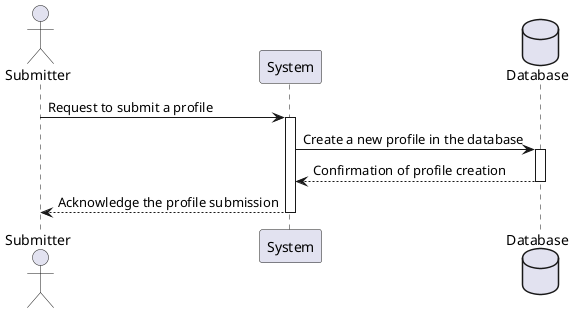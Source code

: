 @startuml
actor Submitter 
participant System 
database Database 


Submitter -> System: Request to submit a profile
activate System
System -> Database: Create a new profile in the database
activate Database
Database --> System: Confirmation of profile creation
deactivate Database
System --> Submitter: Acknowledge the profile submission
deactivate System
@enduml